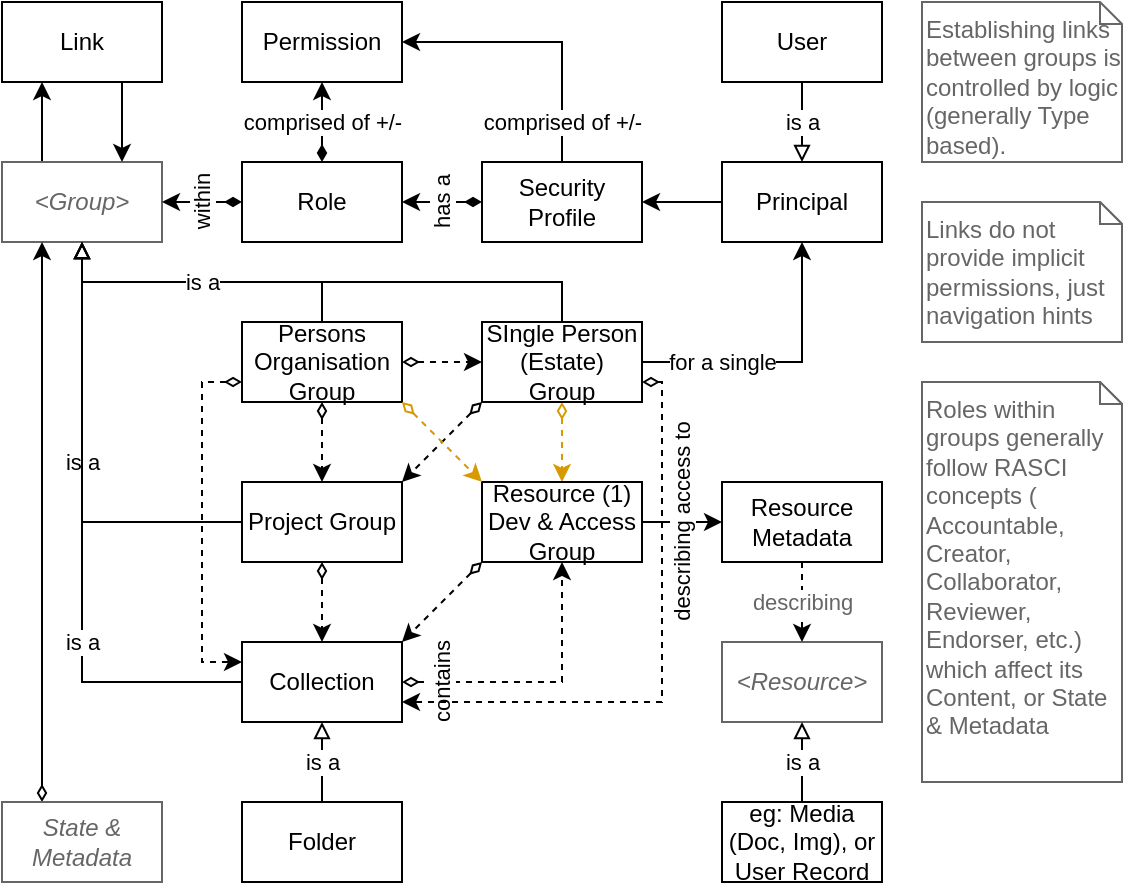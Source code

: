 <mxfile version="18.1.1" type="google"><diagram id="da_xpwsJqX6Y1Sdtwb0R" name="Page-1"><mxGraphModel grid="1" page="1" gridSize="10" guides="1" tooltips="1" connect="1" arrows="1" fold="1" pageScale="1" pageWidth="827" pageHeight="1169" math="0" shadow="0"><root><mxCell id="0"/><mxCell id="1" parent="0"/><mxCell id="i8g8LaITBQKizrOi0wZN-49" style="edgeStyle=none;rounded=0;orthogonalLoop=1;jettySize=auto;html=1;entryX=0.25;entryY=1;entryDx=0;entryDy=0;fontColor=#666666;startArrow=none;startFill=0;endArrow=classic;endFill=1;exitX=0.25;exitY=0;exitDx=0;exitDy=0;" edge="1" parent="1" source="i8g8LaITBQKizrOi0wZN-1" target="i8g8LaITBQKizrOi0wZN-48"><mxGeometry relative="1" as="geometry"/></mxCell><mxCell id="i8g8LaITBQKizrOi0wZN-1" value="&lt;i&gt;&amp;lt;Group&amp;gt;&lt;/i&gt;" style="rounded=0;whiteSpace=wrap;html=1;strokeColor=#666666;fontColor=#666666;" vertex="1" parent="1"><mxGeometry x="120" y="200" width="80" height="40" as="geometry"/></mxCell><mxCell id="i8g8LaITBQKizrOi0wZN-18" style="edgeStyle=orthogonalEdgeStyle;rounded=0;orthogonalLoop=1;jettySize=auto;html=1;entryX=0.5;entryY=1;entryDx=0;entryDy=0;endArrow=block;endFill=0;exitX=0.5;exitY=0;exitDx=0;exitDy=0;" edge="1" parent="1" source="i8g8LaITBQKizrOi0wZN-2" target="i8g8LaITBQKizrOi0wZN-1"><mxGeometry relative="1" as="geometry"><Array as="points"><mxPoint x="400" y="260"/><mxPoint x="160" y="260"/></Array></mxGeometry></mxCell><mxCell id="i8g8LaITBQKizrOi0wZN-20" style="edgeStyle=orthogonalEdgeStyle;rounded=0;orthogonalLoop=1;jettySize=auto;html=1;entryX=0.5;entryY=0;entryDx=0;entryDy=0;startArrow=diamondThin;startFill=0;endArrow=classic;endFill=1;dashed=1;fillColor=#ffe6cc;strokeColor=#d79b00;" edge="1" parent="1" source="i8g8LaITBQKizrOi0wZN-2" target="i8g8LaITBQKizrOi0wZN-5"><mxGeometry relative="1" as="geometry"/></mxCell><mxCell id="i8g8LaITBQKizrOi0wZN-23" style="rounded=0;orthogonalLoop=1;jettySize=auto;html=1;entryX=1;entryY=0;entryDx=0;entryDy=0;startArrow=diamondThin;startFill=0;endArrow=classic;endFill=1;exitX=0;exitY=1;exitDx=0;exitDy=0;dashed=1;" edge="1" parent="1" source="i8g8LaITBQKizrOi0wZN-2" target="i8g8LaITBQKizrOi0wZN-4"><mxGeometry relative="1" as="geometry"/></mxCell><mxCell id="i8g8LaITBQKizrOi0wZN-41" value="for a single" style="edgeStyle=none;rounded=0;orthogonalLoop=1;jettySize=auto;html=1;entryX=0.5;entryY=1;entryDx=0;entryDy=0;startArrow=none;startFill=0;endArrow=classic;endFill=1;exitX=1;exitY=0.5;exitDx=0;exitDy=0;" edge="1" parent="1" source="i8g8LaITBQKizrOi0wZN-2" target="i8g8LaITBQKizrOi0wZN-32"><mxGeometry x="-0.429" relative="1" as="geometry"><Array as="points"><mxPoint x="520" y="300"/></Array><mxPoint as="offset"/></mxGeometry></mxCell><mxCell id="i8g8LaITBQKizrOi0wZN-2" value="SIngle Person&lt;br&gt;(Estate)&lt;br&gt;Group" style="rounded=0;whiteSpace=wrap;html=1;" vertex="1" parent="1"><mxGeometry x="360" y="280" width="80" height="40" as="geometry"/></mxCell><mxCell id="i8g8LaITBQKizrOi0wZN-10" value="is a" style="edgeStyle=orthogonalEdgeStyle;rounded=0;orthogonalLoop=1;jettySize=auto;html=1;endArrow=block;endFill=0;entryX=0.5;entryY=1;entryDx=0;entryDy=0;" edge="1" parent="1" source="i8g8LaITBQKizrOi0wZN-4" target="i8g8LaITBQKizrOi0wZN-1"><mxGeometry relative="1" as="geometry"><mxPoint x="520" y="230" as="targetPoint"/></mxGeometry></mxCell><mxCell id="i8g8LaITBQKizrOi0wZN-29" style="edgeStyle=none;rounded=0;orthogonalLoop=1;jettySize=auto;html=1;entryX=0.5;entryY=0;entryDx=0;entryDy=0;dashed=1;startArrow=diamondThin;startFill=0;endArrow=classic;endFill=1;" edge="1" parent="1" source="i8g8LaITBQKizrOi0wZN-4" target="i8g8LaITBQKizrOi0wZN-6"><mxGeometry relative="1" as="geometry"/></mxCell><mxCell id="i8g8LaITBQKizrOi0wZN-4" value="Project Group" style="rounded=0;whiteSpace=wrap;html=1;" vertex="1" parent="1"><mxGeometry x="240" y="360" width="80" height="40" as="geometry"/></mxCell><mxCell id="i8g8LaITBQKizrOi0wZN-30" style="edgeStyle=none;rounded=0;orthogonalLoop=1;jettySize=auto;html=1;entryX=1;entryY=0;entryDx=0;entryDy=0;dashed=1;startArrow=diamondThin;startFill=0;endArrow=classic;endFill=1;exitX=0;exitY=1;exitDx=0;exitDy=0;" edge="1" parent="1" source="i8g8LaITBQKizrOi0wZN-5" target="i8g8LaITBQKizrOi0wZN-6"><mxGeometry relative="1" as="geometry"/></mxCell><mxCell id="i8g8LaITBQKizrOi0wZN-5" value="Resource (1)&lt;br&gt;Dev &amp;amp; Access&lt;br&gt;Group" style="rounded=0;whiteSpace=wrap;html=1;" vertex="1" parent="1"><mxGeometry x="360" y="360" width="80" height="40" as="geometry"/></mxCell><mxCell id="i8g8LaITBQKizrOi0wZN-22" value="is a" style="edgeStyle=orthogonalEdgeStyle;rounded=0;orthogonalLoop=1;jettySize=auto;html=1;entryX=0.5;entryY=1;entryDx=0;entryDy=0;startArrow=none;startFill=0;endArrow=block;endFill=0;" edge="1" parent="1" source="i8g8LaITBQKizrOi0wZN-6" target="i8g8LaITBQKizrOi0wZN-1"><mxGeometry x="-0.333" relative="1" as="geometry"><Array as="points"><mxPoint x="160" y="460"/></Array><mxPoint as="offset"/></mxGeometry></mxCell><mxCell id="i8g8LaITBQKizrOi0wZN-27" value="contains" style="edgeStyle=none;rounded=0;orthogonalLoop=1;jettySize=auto;html=1;entryX=0.5;entryY=1;entryDx=0;entryDy=0;startArrow=diamondThin;startFill=0;endArrow=classic;endFill=1;verticalAlign=middle;horizontal=0;exitX=1;exitY=0.5;exitDx=0;exitDy=0;dashed=1;" edge="1" parent="1" source="i8g8LaITBQKizrOi0wZN-6" target="i8g8LaITBQKizrOi0wZN-5"><mxGeometry x="-0.714" relative="1" as="geometry"><Array as="points"><mxPoint x="400" y="460"/></Array><mxPoint as="offset"/></mxGeometry></mxCell><mxCell id="i8g8LaITBQKizrOi0wZN-6" value="Collection" style="rounded=0;whiteSpace=wrap;html=1;" vertex="1" parent="1"><mxGeometry x="240" y="440" width="80" height="40" as="geometry"/></mxCell><mxCell id="i8g8LaITBQKizrOi0wZN-8" value="is a" style="edgeStyle=orthogonalEdgeStyle;rounded=0;orthogonalLoop=1;jettySize=auto;html=1;entryX=0.5;entryY=1;entryDx=0;entryDy=0;endArrow=block;endFill=0;" edge="1" parent="1" source="i8g8LaITBQKizrOi0wZN-7" target="i8g8LaITBQKizrOi0wZN-6"><mxGeometry relative="1" as="geometry"/></mxCell><mxCell id="i8g8LaITBQKizrOi0wZN-7" value="Folder" style="rounded=0;whiteSpace=wrap;html=1;" vertex="1" parent="1"><mxGeometry x="240" y="520" width="80" height="40" as="geometry"/></mxCell><mxCell id="i8g8LaITBQKizrOi0wZN-15" value="describing access to" style="edgeStyle=orthogonalEdgeStyle;rounded=0;orthogonalLoop=1;jettySize=auto;html=1;entryX=0;entryY=0.5;entryDx=0;entryDy=0;endArrow=classic;endFill=1;horizontal=0;exitX=1;exitY=0.5;exitDx=0;exitDy=0;" edge="1" parent="1" source="i8g8LaITBQKizrOi0wZN-5" target="i8g8LaITBQKizrOi0wZN-64"><mxGeometry relative="1" as="geometry"><mxPoint as="offset"/></mxGeometry></mxCell><mxCell id="i8g8LaITBQKizrOi0wZN-14" value="&lt;i&gt;&amp;lt;Resource&amp;gt;&lt;/i&gt;" style="rounded=0;whiteSpace=wrap;html=1;strokeColor=#666666;fontColor=#666666;" vertex="1" parent="1"><mxGeometry x="480" y="440" width="80" height="40" as="geometry"/></mxCell><mxCell id="i8g8LaITBQKizrOi0wZN-17" value="is a" style="edgeStyle=orthogonalEdgeStyle;rounded=0;orthogonalLoop=1;jettySize=auto;html=1;entryX=0.5;entryY=1;entryDx=0;entryDy=0;endArrow=block;endFill=0;exitX=0.5;exitY=0;exitDx=0;exitDy=0;" edge="1" parent="1" source="i8g8LaITBQKizrOi0wZN-16" target="i8g8LaITBQKizrOi0wZN-1"><mxGeometry relative="1" as="geometry"><Array as="points"><mxPoint x="280" y="260"/><mxPoint x="160" y="260"/></Array></mxGeometry></mxCell><mxCell id="i8g8LaITBQKizrOi0wZN-19" style="edgeStyle=orthogonalEdgeStyle;rounded=0;orthogonalLoop=1;jettySize=auto;html=1;entryX=0.5;entryY=0;entryDx=0;entryDy=0;endArrow=classic;endFill=1;startArrow=diamondThin;startFill=0;dashed=1;" edge="1" parent="1" source="i8g8LaITBQKizrOi0wZN-16" target="i8g8LaITBQKizrOi0wZN-4"><mxGeometry relative="1" as="geometry"/></mxCell><mxCell id="i8g8LaITBQKizrOi0wZN-16" value="Persons&lt;br&gt;Organisation&lt;br&gt;Group" style="rounded=0;whiteSpace=wrap;html=1;" vertex="1" parent="1"><mxGeometry x="240" y="280" width="80" height="40" as="geometry"/></mxCell><mxCell id="i8g8LaITBQKizrOi0wZN-38" value="comprised of +/-" style="edgeStyle=none;rounded=0;orthogonalLoop=1;jettySize=auto;html=1;entryX=0.5;entryY=1;entryDx=0;entryDy=0;startArrow=diamondThin;startFill=1;endArrow=classic;endFill=1;" edge="1" parent="1" source="i8g8LaITBQKizrOi0wZN-31" target="i8g8LaITBQKizrOi0wZN-33"><mxGeometry relative="1" as="geometry"/></mxCell><mxCell id="i8g8LaITBQKizrOi0wZN-31" value="&lt;span style=&quot;font-style: normal;&quot;&gt;Role&lt;/span&gt;" style="rounded=0;whiteSpace=wrap;html=1;fontStyle=2" vertex="1" parent="1"><mxGeometry x="240" y="200" width="80" height="40" as="geometry"/></mxCell><mxCell id="i8g8LaITBQKizrOi0wZN-36" value="has a" style="edgeStyle=none;rounded=0;orthogonalLoop=1;jettySize=auto;html=1;startArrow=diamondThin;startFill=1;endArrow=classic;endFill=1;horizontal=0;exitX=0;exitY=0.5;exitDx=0;exitDy=0;" edge="1" parent="1" source="i8g8LaITBQKizrOi0wZN-42" target="i8g8LaITBQKizrOi0wZN-31"><mxGeometry relative="1" as="geometry"/></mxCell><mxCell id="i8g8LaITBQKizrOi0wZN-43" style="edgeStyle=none;rounded=0;orthogonalLoop=1;jettySize=auto;html=1;entryX=1;entryY=0.5;entryDx=0;entryDy=0;startArrow=none;startFill=0;endArrow=classic;endFill=1;" edge="1" parent="1" source="i8g8LaITBQKizrOi0wZN-32" target="i8g8LaITBQKizrOi0wZN-42"><mxGeometry relative="1" as="geometry"/></mxCell><mxCell id="i8g8LaITBQKizrOi0wZN-32" value="Principal" style="rounded=0;whiteSpace=wrap;html=1;" vertex="1" parent="1"><mxGeometry x="480" y="200" width="80" height="40" as="geometry"/></mxCell><mxCell id="i8g8LaITBQKizrOi0wZN-33" value="Permission" style="rounded=0;whiteSpace=wrap;html=1;" vertex="1" parent="1"><mxGeometry x="240" y="120" width="80" height="40" as="geometry"/></mxCell><mxCell id="i8g8LaITBQKizrOi0wZN-35" value="is a" style="edgeStyle=none;rounded=0;orthogonalLoop=1;jettySize=auto;html=1;entryX=0.5;entryY=0;entryDx=0;entryDy=0;startArrow=none;startFill=0;endArrow=block;endFill=0;" edge="1" parent="1" source="i8g8LaITBQKizrOi0wZN-34" target="i8g8LaITBQKizrOi0wZN-32"><mxGeometry relative="1" as="geometry"/></mxCell><mxCell id="i8g8LaITBQKizrOi0wZN-34" value="User" style="rounded=0;whiteSpace=wrap;html=1;" vertex="1" parent="1"><mxGeometry x="480" y="120" width="80" height="40" as="geometry"/></mxCell><mxCell id="i8g8LaITBQKizrOi0wZN-37" value="within" style="edgeStyle=none;rounded=0;orthogonalLoop=1;jettySize=auto;html=1;startArrow=diamondThin;startFill=1;endArrow=classic;endFill=1;horizontal=0;exitX=0;exitY=0.5;exitDx=0;exitDy=0;entryX=1;entryY=0.5;entryDx=0;entryDy=0;" edge="1" parent="1" source="i8g8LaITBQKizrOi0wZN-31" target="i8g8LaITBQKizrOi0wZN-1"><mxGeometry relative="1" as="geometry"><mxPoint x="370" y="230" as="sourcePoint"/><mxPoint x="330" y="230" as="targetPoint"/></mxGeometry></mxCell><mxCell id="i8g8LaITBQKizrOi0wZN-40" style="edgeStyle=none;rounded=0;orthogonalLoop=1;jettySize=auto;html=1;entryX=0;entryY=0.5;entryDx=0;entryDy=0;startArrow=diamondThin;startFill=0;endArrow=classic;endFill=1;exitX=1;exitY=0.5;exitDx=0;exitDy=0;dashed=1;" edge="1" parent="1" source="i8g8LaITBQKizrOi0wZN-16" target="i8g8LaITBQKizrOi0wZN-2"><mxGeometry relative="1" as="geometry"><mxPoint x="330" y="330" as="sourcePoint"/><mxPoint x="370" y="370" as="targetPoint"/></mxGeometry></mxCell><mxCell id="i8g8LaITBQKizrOi0wZN-44" value="comprised of +/-" style="edgeStyle=none;rounded=0;orthogonalLoop=1;jettySize=auto;html=1;entryX=1;entryY=0.5;entryDx=0;entryDy=0;startArrow=none;startFill=0;endArrow=classic;endFill=1;" edge="1" parent="1" source="i8g8LaITBQKizrOi0wZN-42" target="i8g8LaITBQKizrOi0wZN-33"><mxGeometry x="-0.714" relative="1" as="geometry"><Array as="points"><mxPoint x="400" y="140"/></Array><mxPoint as="offset"/></mxGeometry></mxCell><mxCell id="i8g8LaITBQKizrOi0wZN-42" value="Security Profile" style="rounded=0;whiteSpace=wrap;html=1;" vertex="1" parent="1"><mxGeometry x="360" y="200" width="80" height="40" as="geometry"/></mxCell><mxCell id="i8g8LaITBQKizrOi0wZN-45" value="&lt;span style=&quot;&quot;&gt;Establishing links between groups is controlled by logic (generally Type based).&lt;/span&gt;" style="shape=note;size=11;whiteSpace=wrap;html=1;align=left;fontColor=#666666;strokeColor=#666666;verticalAlign=top;" vertex="1" parent="1"><mxGeometry x="580" y="120" width="100" height="80" as="geometry"/></mxCell><mxCell id="i8g8LaITBQKizrOi0wZN-47" value="&lt;span style=&quot;&quot;&gt;Links do not provide implicit permissions, just navigation hints&lt;/span&gt;" style="shape=note;size=11;whiteSpace=wrap;html=1;align=left;fontColor=#666666;strokeColor=#666666;" vertex="1" parent="1"><mxGeometry x="580" y="220" width="100" height="70" as="geometry"/></mxCell><mxCell id="i8g8LaITBQKizrOi0wZN-48" value="Link" style="rounded=0;whiteSpace=wrap;html=1;" vertex="1" parent="1"><mxGeometry x="120" y="120" width="80" height="40" as="geometry"/></mxCell><mxCell id="i8g8LaITBQKizrOi0wZN-51" style="edgeStyle=none;rounded=0;orthogonalLoop=1;jettySize=auto;html=1;entryX=0.75;entryY=0;entryDx=0;entryDy=0;fontColor=#666666;startArrow=none;startFill=0;endArrow=classic;endFill=1;exitX=0.75;exitY=1;exitDx=0;exitDy=0;" edge="1" parent="1" source="i8g8LaITBQKizrOi0wZN-48" target="i8g8LaITBQKizrOi0wZN-1"><mxGeometry relative="1" as="geometry"><mxPoint x="150" y="210" as="sourcePoint"/><mxPoint x="150" y="170" as="targetPoint"/></mxGeometry></mxCell><mxCell id="i8g8LaITBQKizrOi0wZN-52" value="&lt;span style=&quot;&quot;&gt;Roles within groups generally follow RASCI concepts (&lt;br&gt;Accountable,&amp;nbsp;&lt;br&gt;&lt;/span&gt;Creator,&lt;span style=&quot;&quot;&gt;&lt;br&gt;Collaborator,&lt;br&gt;Reviewer,&amp;nbsp;&lt;br&gt;Endorser, etc.) which affect its Content, or State &amp;amp; Metadata&lt;/span&gt;" style="shape=note;size=11;whiteSpace=wrap;html=1;align=left;fontColor=#666666;strokeColor=#666666;" vertex="1" parent="1"><mxGeometry x="580" y="310" width="100" height="200" as="geometry"/></mxCell><mxCell id="i8g8LaITBQKizrOi0wZN-58" style="edgeStyle=none;rounded=0;orthogonalLoop=1;jettySize=auto;html=1;entryX=0.25;entryY=1;entryDx=0;entryDy=0;fontColor=#666666;startArrow=diamondThin;startFill=0;endArrow=classic;endFill=1;exitX=0.25;exitY=0;exitDx=0;exitDy=0;" edge="1" parent="1" source="i8g8LaITBQKizrOi0wZN-53" target="i8g8LaITBQKizrOi0wZN-1"><mxGeometry relative="1" as="geometry"/></mxCell><mxCell id="i8g8LaITBQKizrOi0wZN-53" value="&lt;i&gt;State &amp;amp; Metadata&lt;/i&gt;" style="rounded=0;whiteSpace=wrap;html=1;strokeColor=#666666;fontColor=#666666;" vertex="1" parent="1"><mxGeometry x="120" y="520" width="80" height="40" as="geometry"/></mxCell><mxCell id="i8g8LaITBQKizrOi0wZN-55" style="edgeStyle=orthogonalEdgeStyle;rounded=0;orthogonalLoop=1;jettySize=auto;html=1;entryX=0;entryY=0.25;entryDx=0;entryDy=0;endArrow=classic;endFill=1;startArrow=diamondThin;startFill=0;dashed=1;exitX=0;exitY=0.75;exitDx=0;exitDy=0;" edge="1" parent="1" source="i8g8LaITBQKizrOi0wZN-16" target="i8g8LaITBQKizrOi0wZN-6"><mxGeometry relative="1" as="geometry"><mxPoint x="290" y="330" as="sourcePoint"/><mxPoint x="290" y="370" as="targetPoint"/></mxGeometry></mxCell><mxCell id="i8g8LaITBQKizrOi0wZN-56" style="rounded=0;orthogonalLoop=1;jettySize=auto;html=1;entryX=0;entryY=0;entryDx=0;entryDy=0;endArrow=classic;endFill=1;startArrow=diamondThin;startFill=0;dashed=1;exitX=1;exitY=1;exitDx=0;exitDy=0;fillColor=#ffe6cc;strokeColor=#d79b00;" edge="1" parent="1" source="i8g8LaITBQKizrOi0wZN-16" target="i8g8LaITBQKizrOi0wZN-5"><mxGeometry relative="1" as="geometry"><mxPoint x="290" y="330" as="sourcePoint"/><mxPoint x="290" y="370" as="targetPoint"/></mxGeometry></mxCell><mxCell id="i8g8LaITBQKizrOi0wZN-57" style="edgeStyle=orthogonalEdgeStyle;rounded=0;orthogonalLoop=1;jettySize=auto;html=1;entryX=1;entryY=0.75;entryDx=0;entryDy=0;endArrow=classic;endFill=1;startArrow=diamondThin;startFill=0;dashed=1;exitX=1;exitY=0.75;exitDx=0;exitDy=0;" edge="1" parent="1" source="i8g8LaITBQKizrOi0wZN-2" target="i8g8LaITBQKizrOi0wZN-6"><mxGeometry relative="1" as="geometry"><mxPoint x="480" y="330" as="sourcePoint"/><mxPoint x="250" y="460" as="targetPoint"/><Array as="points"><mxPoint x="450" y="310"/><mxPoint x="450" y="470"/></Array></mxGeometry></mxCell><mxCell id="i8g8LaITBQKizrOi0wZN-59" value="&lt;span style=&quot;&quot;&gt;Roles within groups generally follow RASCI concepts (&lt;br&gt;Accountable,&amp;nbsp;&lt;br&gt;&lt;/span&gt;Creator,&lt;span style=&quot;&quot;&gt;&lt;br&gt;Collaborator,&lt;br&gt;Reviewer,&amp;nbsp;&lt;br&gt;Endorser, etc.) which affect its Content, or State &amp;amp; Metadata&lt;/span&gt;" style="shape=note;size=11;whiteSpace=wrap;html=1;align=left;fontColor=#666666;strokeColor=#666666;verticalAlign=top;" vertex="1" parent="1"><mxGeometry x="580" y="310" width="100" height="200" as="geometry"/></mxCell><mxCell id="i8g8LaITBQKizrOi0wZN-60" value="&lt;span style=&quot;&quot;&gt;Links do not provide implicit permissions, just navigation hints&lt;/span&gt;" style="shape=note;size=11;whiteSpace=wrap;html=1;align=left;fontColor=#666666;strokeColor=#666666;verticalAlign=top;" vertex="1" parent="1"><mxGeometry x="580" y="220" width="100" height="70" as="geometry"/></mxCell><mxCell id="i8g8LaITBQKizrOi0wZN-62" value="eg: Media (Doc, Img), or User Record" style="rounded=0;whiteSpace=wrap;html=1;" vertex="1" parent="1"><mxGeometry x="480" y="520" width="80" height="40" as="geometry"/></mxCell><mxCell id="i8g8LaITBQKizrOi0wZN-63" value="is a" style="edgeStyle=none;rounded=0;orthogonalLoop=1;jettySize=auto;html=1;entryX=0.5;entryY=1;entryDx=0;entryDy=0;startArrow=none;startFill=0;endArrow=block;endFill=0;exitX=0.5;exitY=0;exitDx=0;exitDy=0;" edge="1" parent="1" source="i8g8LaITBQKizrOi0wZN-62" target="i8g8LaITBQKizrOi0wZN-14"><mxGeometry relative="1" as="geometry"><mxPoint x="530" y="170" as="sourcePoint"/><mxPoint x="530" y="210" as="targetPoint"/></mxGeometry></mxCell><mxCell id="i8g8LaITBQKizrOi0wZN-65" value="describing" style="edgeStyle=none;rounded=0;orthogonalLoop=1;jettySize=auto;html=1;entryX=0.5;entryY=0;entryDx=0;entryDy=0;fontColor=#666666;startArrow=none;startFill=0;endArrow=classic;endFill=1;dashed=1;" edge="1" parent="1" source="i8g8LaITBQKizrOi0wZN-64" target="i8g8LaITBQKizrOi0wZN-14"><mxGeometry relative="1" as="geometry"/></mxCell><mxCell id="i8g8LaITBQKizrOi0wZN-64" value="Resource Metadata" style="rounded=0;whiteSpace=wrap;html=1;" vertex="1" parent="1"><mxGeometry x="480" y="360" width="80" height="40" as="geometry"/></mxCell></root></mxGraphModel></diagram></mxfile>